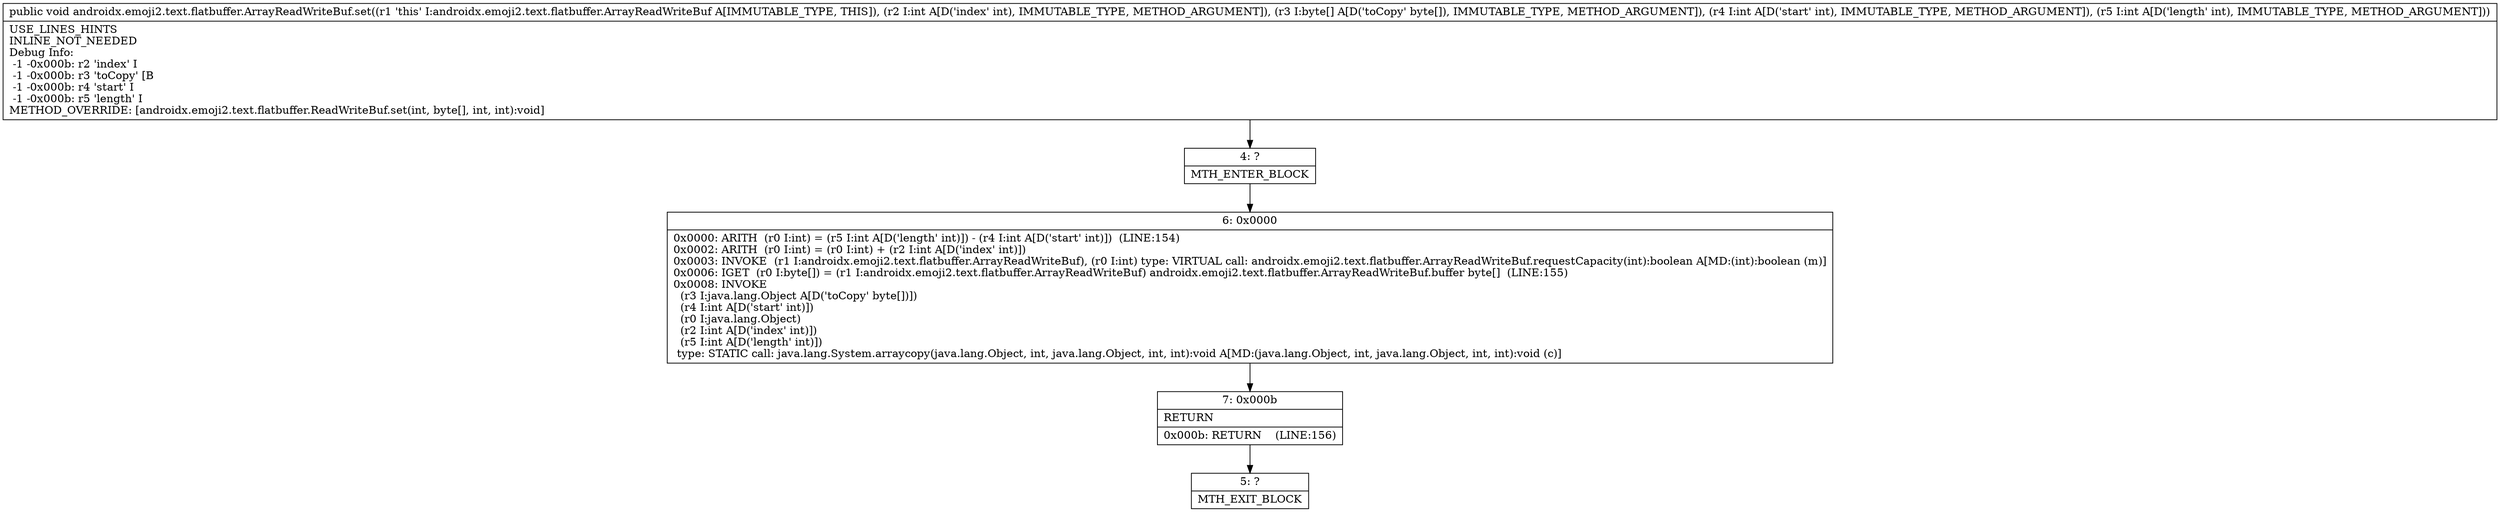 digraph "CFG forandroidx.emoji2.text.flatbuffer.ArrayReadWriteBuf.set(I[BII)V" {
Node_4 [shape=record,label="{4\:\ ?|MTH_ENTER_BLOCK\l}"];
Node_6 [shape=record,label="{6\:\ 0x0000|0x0000: ARITH  (r0 I:int) = (r5 I:int A[D('length' int)]) \- (r4 I:int A[D('start' int)])  (LINE:154)\l0x0002: ARITH  (r0 I:int) = (r0 I:int) + (r2 I:int A[D('index' int)]) \l0x0003: INVOKE  (r1 I:androidx.emoji2.text.flatbuffer.ArrayReadWriteBuf), (r0 I:int) type: VIRTUAL call: androidx.emoji2.text.flatbuffer.ArrayReadWriteBuf.requestCapacity(int):boolean A[MD:(int):boolean (m)]\l0x0006: IGET  (r0 I:byte[]) = (r1 I:androidx.emoji2.text.flatbuffer.ArrayReadWriteBuf) androidx.emoji2.text.flatbuffer.ArrayReadWriteBuf.buffer byte[]  (LINE:155)\l0x0008: INVOKE  \l  (r3 I:java.lang.Object A[D('toCopy' byte[])])\l  (r4 I:int A[D('start' int)])\l  (r0 I:java.lang.Object)\l  (r2 I:int A[D('index' int)])\l  (r5 I:int A[D('length' int)])\l type: STATIC call: java.lang.System.arraycopy(java.lang.Object, int, java.lang.Object, int, int):void A[MD:(java.lang.Object, int, java.lang.Object, int, int):void (c)]\l}"];
Node_7 [shape=record,label="{7\:\ 0x000b|RETURN\l|0x000b: RETURN    (LINE:156)\l}"];
Node_5 [shape=record,label="{5\:\ ?|MTH_EXIT_BLOCK\l}"];
MethodNode[shape=record,label="{public void androidx.emoji2.text.flatbuffer.ArrayReadWriteBuf.set((r1 'this' I:androidx.emoji2.text.flatbuffer.ArrayReadWriteBuf A[IMMUTABLE_TYPE, THIS]), (r2 I:int A[D('index' int), IMMUTABLE_TYPE, METHOD_ARGUMENT]), (r3 I:byte[] A[D('toCopy' byte[]), IMMUTABLE_TYPE, METHOD_ARGUMENT]), (r4 I:int A[D('start' int), IMMUTABLE_TYPE, METHOD_ARGUMENT]), (r5 I:int A[D('length' int), IMMUTABLE_TYPE, METHOD_ARGUMENT]))  | USE_LINES_HINTS\lINLINE_NOT_NEEDED\lDebug Info:\l  \-1 \-0x000b: r2 'index' I\l  \-1 \-0x000b: r3 'toCopy' [B\l  \-1 \-0x000b: r4 'start' I\l  \-1 \-0x000b: r5 'length' I\lMETHOD_OVERRIDE: [androidx.emoji2.text.flatbuffer.ReadWriteBuf.set(int, byte[], int, int):void]\l}"];
MethodNode -> Node_4;Node_4 -> Node_6;
Node_6 -> Node_7;
Node_7 -> Node_5;
}

